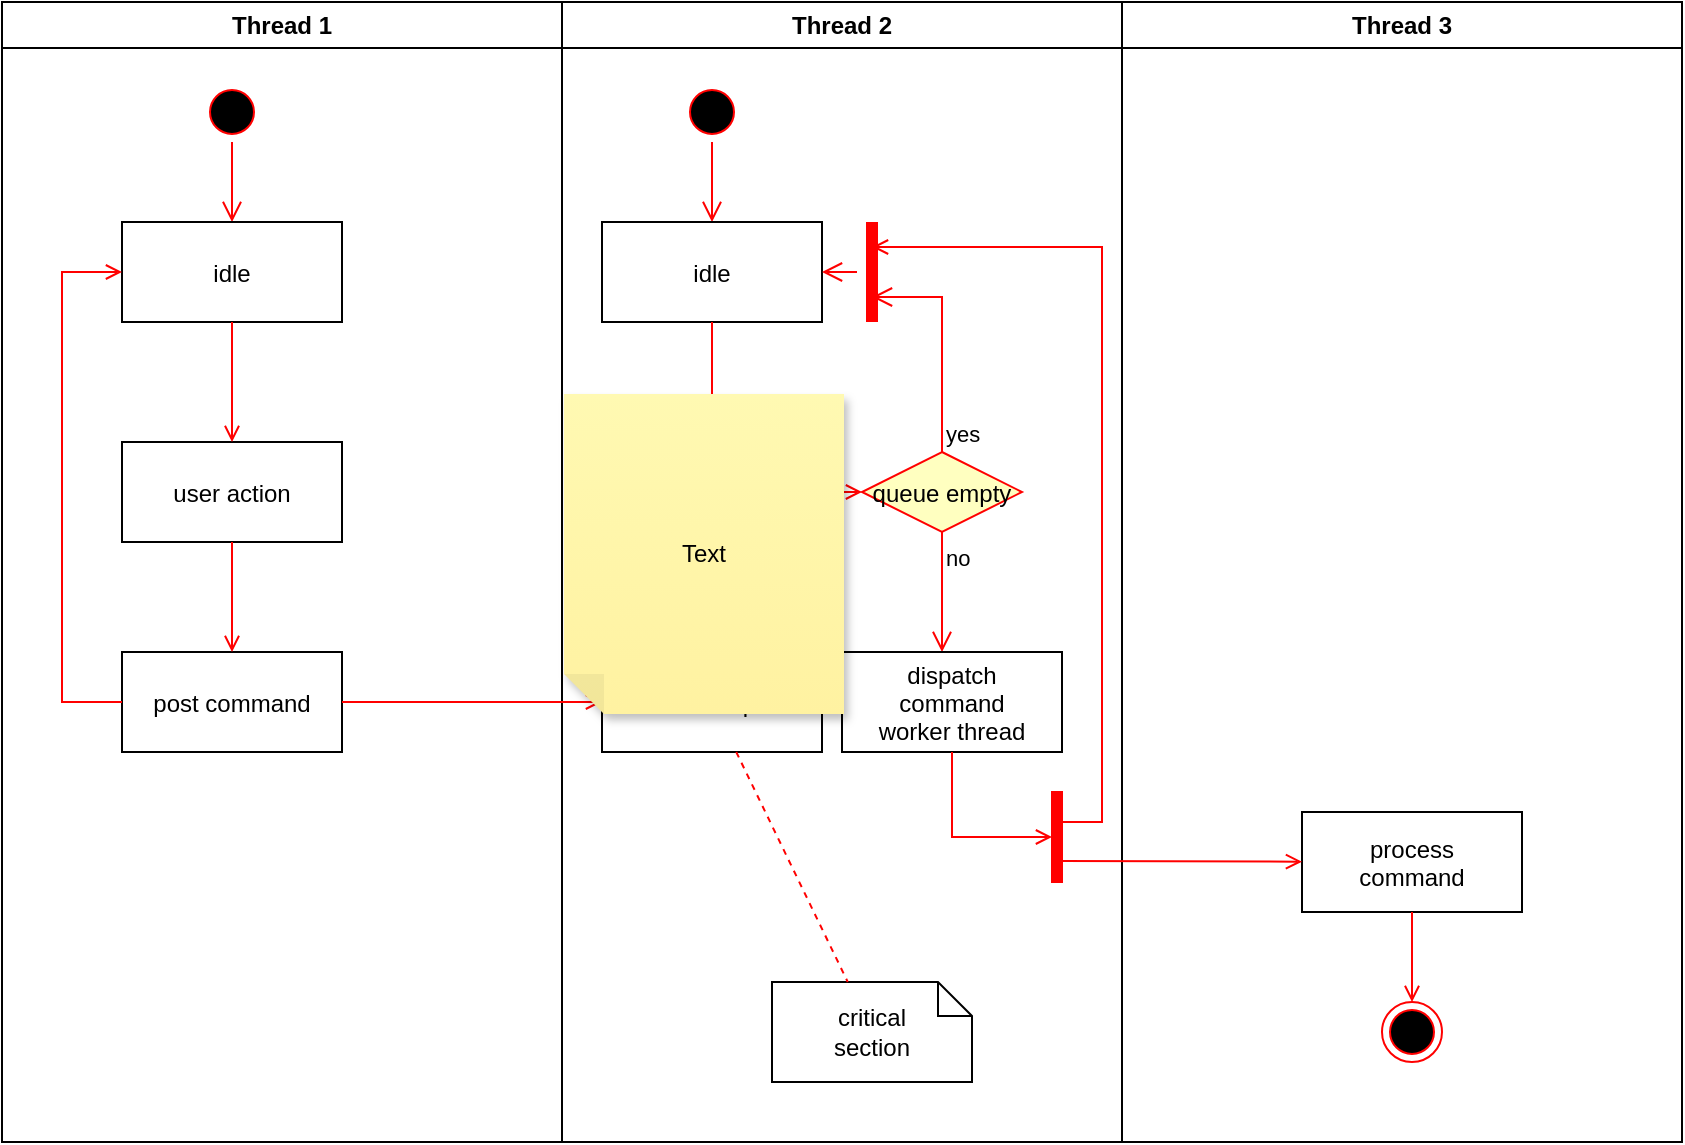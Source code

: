 <mxfile version="16.5.3" type="device"><diagram id="fNdAoBxd9b49swwEbB6y" name="Page-1"><mxGraphModel dx="1332" dy="627" grid="0" gridSize="10" guides="1" tooltips="1" connect="1" arrows="1" fold="1" page="0" pageScale="1" pageWidth="827" pageHeight="1169" math="0" shadow="0"><root><mxCell id="0"/><mxCell id="1" parent="0"/><mxCell id="GTyyq393Jut7zzkQ30kS-2" value="Thread 1" style="swimlane;whiteSpace=wrap;hachureGap=4;" vertex="1" parent="1"><mxGeometry x="20" y="20" width="280" height="570" as="geometry"/></mxCell><mxCell id="GTyyq393Jut7zzkQ30kS-3" value="" style="ellipse;shape=startState;fillColor=#000000;strokeColor=#ff0000;hachureGap=4;" vertex="1" parent="GTyyq393Jut7zzkQ30kS-2"><mxGeometry x="100" y="40" width="30" height="30" as="geometry"/></mxCell><mxCell id="GTyyq393Jut7zzkQ30kS-4" value="" style="edgeStyle=elbowEdgeStyle;elbow=horizontal;verticalAlign=bottom;endArrow=open;endSize=8;strokeColor=#FF0000;endFill=1;rounded=0" edge="1" parent="GTyyq393Jut7zzkQ30kS-2" source="GTyyq393Jut7zzkQ30kS-3" target="GTyyq393Jut7zzkQ30kS-5"><mxGeometry x="100" y="40" as="geometry"><mxPoint x="115" y="110" as="targetPoint"/></mxGeometry></mxCell><mxCell id="GTyyq393Jut7zzkQ30kS-5" value="idle" style="hachureGap=4;" vertex="1" parent="GTyyq393Jut7zzkQ30kS-2"><mxGeometry x="60" y="110" width="110" height="50" as="geometry"/></mxCell><mxCell id="GTyyq393Jut7zzkQ30kS-6" value="user action" style="hachureGap=4;" vertex="1" parent="GTyyq393Jut7zzkQ30kS-2"><mxGeometry x="60" y="220" width="110" height="50" as="geometry"/></mxCell><mxCell id="GTyyq393Jut7zzkQ30kS-7" value="" style="endArrow=open;strokeColor=#FF0000;endFill=1;rounded=0" edge="1" parent="GTyyq393Jut7zzkQ30kS-2" source="GTyyq393Jut7zzkQ30kS-5" target="GTyyq393Jut7zzkQ30kS-6"><mxGeometry relative="1" as="geometry"/></mxCell><mxCell id="GTyyq393Jut7zzkQ30kS-8" value="post command" style="hachureGap=4;" vertex="1" parent="GTyyq393Jut7zzkQ30kS-2"><mxGeometry x="60" y="325" width="110" height="50" as="geometry"/></mxCell><mxCell id="GTyyq393Jut7zzkQ30kS-9" value="" style="endArrow=open;strokeColor=#FF0000;endFill=1;rounded=0" edge="1" parent="GTyyq393Jut7zzkQ30kS-2" source="GTyyq393Jut7zzkQ30kS-6" target="GTyyq393Jut7zzkQ30kS-8"><mxGeometry relative="1" as="geometry"/></mxCell><mxCell id="GTyyq393Jut7zzkQ30kS-10" value="" style="edgeStyle=elbowEdgeStyle;elbow=horizontal;strokeColor=#FF0000;endArrow=open;endFill=1;rounded=0" edge="1" parent="GTyyq393Jut7zzkQ30kS-2" source="GTyyq393Jut7zzkQ30kS-8" target="GTyyq393Jut7zzkQ30kS-5"><mxGeometry width="100" height="100" relative="1" as="geometry"><mxPoint x="160" y="290" as="sourcePoint"/><mxPoint x="260" y="190" as="targetPoint"/><Array as="points"><mxPoint x="30" y="250"/></Array></mxGeometry></mxCell><mxCell id="GTyyq393Jut7zzkQ30kS-11" value="Thread 2" style="swimlane;whiteSpace=wrap;hachureGap=4;" vertex="1" parent="1"><mxGeometry x="300" y="20" width="280" height="570" as="geometry"/></mxCell><mxCell id="GTyyq393Jut7zzkQ30kS-12" value="" style="ellipse;shape=startState;fillColor=#000000;strokeColor=#ff0000;hachureGap=4;" vertex="1" parent="GTyyq393Jut7zzkQ30kS-11"><mxGeometry x="60" y="40" width="30" height="30" as="geometry"/></mxCell><mxCell id="GTyyq393Jut7zzkQ30kS-13" value="" style="edgeStyle=elbowEdgeStyle;elbow=horizontal;verticalAlign=bottom;endArrow=open;endSize=8;strokeColor=#FF0000;endFill=1;rounded=0" edge="1" parent="GTyyq393Jut7zzkQ30kS-11" source="GTyyq393Jut7zzkQ30kS-12" target="GTyyq393Jut7zzkQ30kS-14"><mxGeometry x="40" y="20" as="geometry"><mxPoint x="55" y="90" as="targetPoint"/></mxGeometry></mxCell><mxCell id="GTyyq393Jut7zzkQ30kS-14" value="idle" style="hachureGap=4;" vertex="1" parent="GTyyq393Jut7zzkQ30kS-11"><mxGeometry x="20" y="110" width="110" height="50" as="geometry"/></mxCell><mxCell id="GTyyq393Jut7zzkQ30kS-15" value="check for &#10;new commands" style="hachureGap=4;" vertex="1" parent="GTyyq393Jut7zzkQ30kS-11"><mxGeometry x="20" y="220" width="110" height="50" as="geometry"/></mxCell><mxCell id="GTyyq393Jut7zzkQ30kS-16" value="" style="endArrow=open;strokeColor=#FF0000;endFill=1;rounded=0" edge="1" parent="GTyyq393Jut7zzkQ30kS-11" source="GTyyq393Jut7zzkQ30kS-14" target="GTyyq393Jut7zzkQ30kS-15"><mxGeometry relative="1" as="geometry"/></mxCell><mxCell id="GTyyq393Jut7zzkQ30kS-17" value="command queue" style="hachureGap=4;" vertex="1" parent="GTyyq393Jut7zzkQ30kS-11"><mxGeometry x="20" y="325" width="110" height="50" as="geometry"/></mxCell><mxCell id="GTyyq393Jut7zzkQ30kS-18" value="" style="endArrow=open;strokeColor=#FF0000;endFill=1;rounded=0" edge="1" parent="GTyyq393Jut7zzkQ30kS-11" source="GTyyq393Jut7zzkQ30kS-15" target="GTyyq393Jut7zzkQ30kS-17"><mxGeometry relative="1" as="geometry"/></mxCell><mxCell id="GTyyq393Jut7zzkQ30kS-19" value="queue empty" style="rhombus;fillColor=#ffffc0;strokeColor=#ff0000;hachureGap=4;" vertex="1" parent="GTyyq393Jut7zzkQ30kS-11"><mxGeometry x="150" y="225" width="80" height="40" as="geometry"/></mxCell><mxCell id="GTyyq393Jut7zzkQ30kS-20" value="yes" style="edgeStyle=elbowEdgeStyle;elbow=horizontal;align=left;verticalAlign=bottom;endArrow=open;endSize=8;strokeColor=#FF0000;exitX=0.5;exitY=0;endFill=1;rounded=0;entryX=0.75;entryY=0.5;entryPerimeter=0" edge="1" parent="GTyyq393Jut7zzkQ30kS-11" source="GTyyq393Jut7zzkQ30kS-19" target="GTyyq393Jut7zzkQ30kS-23"><mxGeometry x="-1" relative="1" as="geometry"><mxPoint x="160" y="150" as="targetPoint"/><Array as="points"><mxPoint x="190" y="180"/></Array></mxGeometry></mxCell><mxCell id="GTyyq393Jut7zzkQ30kS-21" value="no" style="edgeStyle=elbowEdgeStyle;elbow=horizontal;align=left;verticalAlign=top;endArrow=open;endSize=8;strokeColor=#FF0000;endFill=1;rounded=0" edge="1" parent="GTyyq393Jut7zzkQ30kS-11" source="GTyyq393Jut7zzkQ30kS-19" target="GTyyq393Jut7zzkQ30kS-25"><mxGeometry x="-1" relative="1" as="geometry"><mxPoint x="190" y="305" as="targetPoint"/></mxGeometry></mxCell><mxCell id="GTyyq393Jut7zzkQ30kS-22" value="" style="endArrow=open;strokeColor=#FF0000;endFill=1;rounded=0" edge="1" parent="GTyyq393Jut7zzkQ30kS-11" source="GTyyq393Jut7zzkQ30kS-15" target="GTyyq393Jut7zzkQ30kS-19"><mxGeometry relative="1" as="geometry"/></mxCell><mxCell id="GTyyq393Jut7zzkQ30kS-23" value="" style="shape=line;strokeWidth=6;strokeColor=#ff0000;rotation=90;hachureGap=4;" vertex="1" parent="GTyyq393Jut7zzkQ30kS-11"><mxGeometry x="130" y="127.5" width="50" height="15" as="geometry"/></mxCell><mxCell id="GTyyq393Jut7zzkQ30kS-24" value="" style="edgeStyle=elbowEdgeStyle;elbow=horizontal;verticalAlign=bottom;endArrow=open;endSize=8;strokeColor=#FF0000;endFill=1;rounded=0" edge="1" parent="GTyyq393Jut7zzkQ30kS-11" source="GTyyq393Jut7zzkQ30kS-23" target="GTyyq393Jut7zzkQ30kS-14"><mxGeometry x="130" y="90" as="geometry"><mxPoint x="230" y="140" as="targetPoint"/></mxGeometry></mxCell><mxCell id="GTyyq393Jut7zzkQ30kS-25" value="dispatch&#10;command&#10;worker thread" style="hachureGap=4;" vertex="1" parent="GTyyq393Jut7zzkQ30kS-11"><mxGeometry x="140" y="325" width="110" height="50" as="geometry"/></mxCell><mxCell id="GTyyq393Jut7zzkQ30kS-26" value="critical&#10;section" style="shape=note;whiteSpace=wrap;size=17;hachureGap=4;" vertex="1" parent="GTyyq393Jut7zzkQ30kS-11"><mxGeometry x="105" y="490" width="100" height="50" as="geometry"/></mxCell><mxCell id="GTyyq393Jut7zzkQ30kS-27" value="" style="endArrow=none;strokeColor=#FF0000;endFill=0;rounded=0;dashed=1" edge="1" parent="GTyyq393Jut7zzkQ30kS-11" source="GTyyq393Jut7zzkQ30kS-17" target="GTyyq393Jut7zzkQ30kS-26"><mxGeometry relative="1" as="geometry"/></mxCell><mxCell id="GTyyq393Jut7zzkQ30kS-28" value="" style="whiteSpace=wrap;strokeColor=#FF0000;fillColor=#FF0000;hachureGap=4;" vertex="1" parent="GTyyq393Jut7zzkQ30kS-11"><mxGeometry x="245" y="395" width="5" height="45" as="geometry"/></mxCell><mxCell id="GTyyq393Jut7zzkQ30kS-29" value="" style="edgeStyle=elbowEdgeStyle;elbow=horizontal;entryX=0;entryY=0.5;strokeColor=#FF0000;endArrow=open;endFill=1;rounded=0" edge="1" parent="GTyyq393Jut7zzkQ30kS-11" source="GTyyq393Jut7zzkQ30kS-25" target="GTyyq393Jut7zzkQ30kS-28"><mxGeometry width="100" height="100" relative="1" as="geometry"><mxPoint x="60" y="480" as="sourcePoint"/><mxPoint x="160" y="380" as="targetPoint"/><Array as="points"><mxPoint x="195" y="400"/></Array></mxGeometry></mxCell><mxCell id="GTyyq393Jut7zzkQ30kS-30" value="Thread 3" style="swimlane;whiteSpace=wrap;hachureGap=4;" vertex="1" parent="1"><mxGeometry x="580" y="20" width="280" height="570" as="geometry"/></mxCell><mxCell id="GTyyq393Jut7zzkQ30kS-31" value="process&#10;command" style="hachureGap=4;" vertex="1" parent="GTyyq393Jut7zzkQ30kS-30"><mxGeometry x="90" y="405" width="110" height="50" as="geometry"/></mxCell><mxCell id="GTyyq393Jut7zzkQ30kS-32" value="" style="edgeStyle=elbowEdgeStyle;elbow=horizontal;strokeColor=#FF0000;endArrow=open;endFill=1;rounded=0;entryX=0.25;entryY=0.5;entryPerimeter=0" edge="1" parent="GTyyq393Jut7zzkQ30kS-30" target="GTyyq393Jut7zzkQ30kS-23"><mxGeometry width="100" height="100" relative="1" as="geometry"><mxPoint x="-30" y="410" as="sourcePoint"/><mxPoint x="-120" y="120" as="targetPoint"/><Array as="points"><mxPoint x="-10" y="135"/></Array></mxGeometry></mxCell><mxCell id="GTyyq393Jut7zzkQ30kS-33" value="" style="edgeStyle=none;strokeColor=#FF0000;endArrow=open;endFill=1;rounded=0" edge="1" parent="GTyyq393Jut7zzkQ30kS-30" target="GTyyq393Jut7zzkQ30kS-31"><mxGeometry width="100" height="100" relative="1" as="geometry"><mxPoint x="-30" y="429.5" as="sourcePoint"/><mxPoint x="90" y="429.5" as="targetPoint"/></mxGeometry></mxCell><mxCell id="GTyyq393Jut7zzkQ30kS-34" value="" style="ellipse;shape=endState;fillColor=#000000;strokeColor=#ff0000;hachureGap=4;" vertex="1" parent="GTyyq393Jut7zzkQ30kS-30"><mxGeometry x="130" y="500" width="30" height="30" as="geometry"/></mxCell><mxCell id="GTyyq393Jut7zzkQ30kS-35" value="" style="endArrow=open;strokeColor=#FF0000;endFill=1;rounded=0" edge="1" parent="GTyyq393Jut7zzkQ30kS-30" source="GTyyq393Jut7zzkQ30kS-31" target="GTyyq393Jut7zzkQ30kS-34"><mxGeometry relative="1" as="geometry"/></mxCell><mxCell id="GTyyq393Jut7zzkQ30kS-36" value="" style="endArrow=open;strokeColor=#FF0000;endFill=1;rounded=0" edge="1" parent="1" source="GTyyq393Jut7zzkQ30kS-8" target="GTyyq393Jut7zzkQ30kS-17"><mxGeometry relative="1" as="geometry"/></mxCell><mxCell id="GTyyq393Jut7zzkQ30kS-37" value="" style="shape=note;whiteSpace=wrap;html=1;backgroundOutline=1;fontColor=#000000;darkOpacity=0.05;fillColor=#FFF9B2;strokeColor=none;fillStyle=solid;direction=west;gradientDirection=north;gradientColor=#FFF2A1;shadow=1;size=20;pointerEvents=1;hachureGap=4;" vertex="1" parent="1"><mxGeometry x="301" y="216" width="140" height="160" as="geometry"/></mxCell><mxCell id="GTyyq393Jut7zzkQ30kS-38" value="Text" style="text;strokeColor=none;fillColor=none;html=1;align=center;verticalAlign=middle;whiteSpace=wrap;rounded=0;hachureGap=4;" vertex="1" parent="1"><mxGeometry x="341" y="281" width="60" height="30" as="geometry"/></mxCell></root></mxGraphModel></diagram></mxfile>